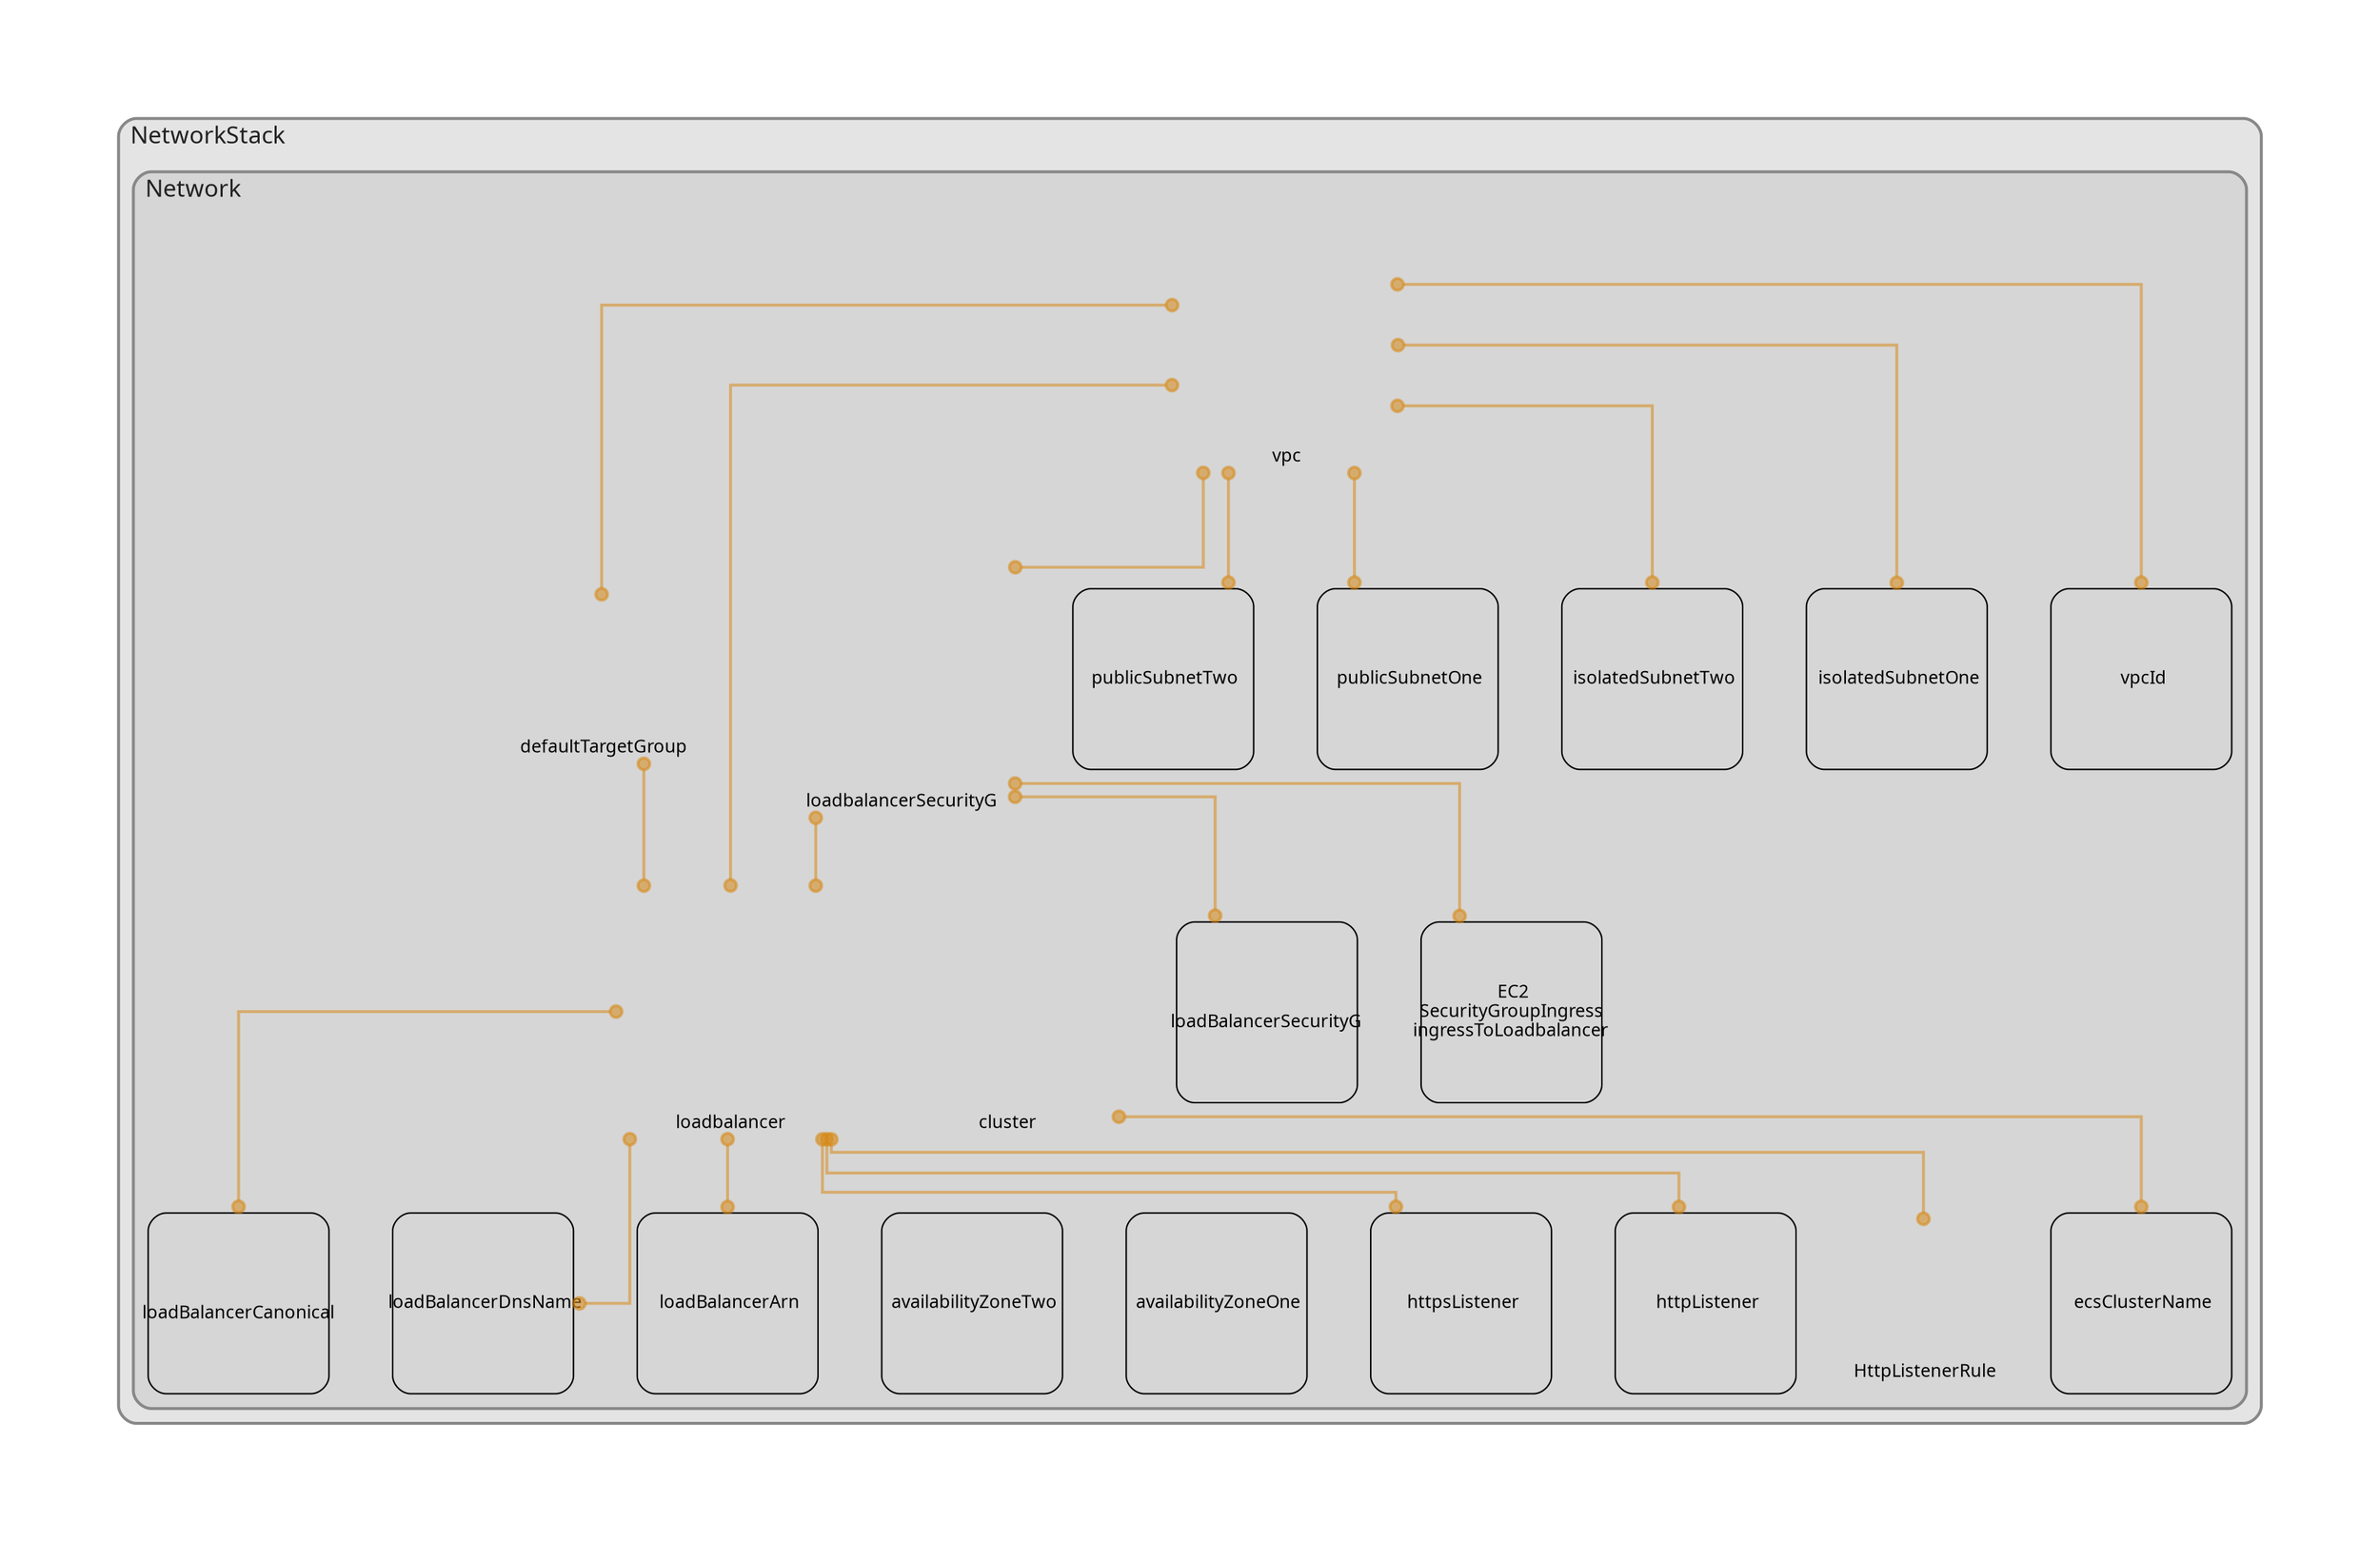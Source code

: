 digraph "Diagram" {
  splines = "ortho";
  pad = "1.0";
  nodesep = "0.60";
  ranksep = "0.75";
  fontname = "Sans-Serif";
  fontsize = "15";
  dpi = "200";
  rankdir = "BT";
  compound = "true";
  fontcolor = "#222222";
  edge [
    color = "#D5871488",
    penwidth = 2,
    arrowhead = "dot",
    arrowtail = "dot",
  ];
  node [
    shape = "box",
    style = "rounded",
    fixedsize = true,
    width = 1.7,
    height = 1.7,
    labelloc = "c",
    imagescale = true,
    fontname = "Sans-Serif",
    fontsize = 8,
    margin = 8,
  ];
  subgraph "NetworkStack" {
    subgraph "cluster-SubGraph.NetworkStack" {
      graph [
        label = "NetworkStack",
        labelloc = "b",
        labeljust = "l",
        margin = "10",
        fontsize = "16",
        penwidth = "2",
        pencolor = "#888888",
        style = "filled,rounded",
        fillcolor = "#e4e4e4",
      ];
      subgraph "cluster-SubGraph.Network" {
        graph [
          label = "Network",
          labelloc = "b",
          labeljust = "l",
          margin = "10",
          fontsize = "16",
          penwidth = "2",
          pencolor = "#888888",
          style = "filled,rounded",
          fillcolor = "#d6d6d6",
        ];
        "NetworkStack/Network/vpc" [
          label = " vpc",
          fontsize = 12,
          image = "/Users/susantin/.nvm/versions/node/v14.20.0/lib/node_modules/cdk-dia/icons/aws/Service/Arch_Networking-Content/64/Arch_Amazon-Virtual-Private-Cloud_64@5x.png",
          imagescale = "true",
          imagepos = "tc",
          penwidth = "0",
          shape = "node",
          fixedsize = "true",
          labelloc = "b",
          width = 2,
          height = 2.266,
        ];
        "NetworkStack/Network/cluster" [
          label = " cluster",
          fontsize = 12,
          image = "/Users/susantin/.nvm/versions/node/v14.20.0/lib/node_modules/cdk-dia/icons/aws/Service/Arch_Compute/64/Arch_Amazon-Elastic-Container-Service_64@5x.png",
          imagescale = "true",
          imagepos = "tc",
          penwidth = "0",
          shape = "node",
          fixedsize = "true",
          labelloc = "b",
          width = 2,
          height = 2.266,
        ];
        "NetworkStack/Network/loadbalancerSecurityGroup" [
          label = "\nloadbalancerSecurityG",
          fontsize = 12,
          image = "/Users/susantin/.nvm/versions/node/v14.20.0/lib/node_modules/cdk-dia/icons/aws/security_group.png",
          imagescale = "true",
          imagepos = "tc",
          penwidth = "0",
          shape = "node",
          fixedsize = "true",
          labelloc = "b",
          width = 2,
          height = 2.4819999999999998,
        ];
        "NetworkStack/Network/ingressToLoadbalancer" [
          label = " EC2\nSecurityGroupIngress\ningressToLoadbalancer",
          fontsize = 12,
        ];
        "NetworkStack/Network/loadbalancer" [
          label = " loadbalancer",
          fontsize = 12,
          image = "/Users/susantin/.nvm/versions/node/v14.20.0/lib/node_modules/cdk-dia/icons/aws/Service/Arch_Networking-Content/64/Arch_Elastic-Load-Balancing_64@5x.png",
          imagescale = "true",
          imagepos = "tc",
          penwidth = "0",
          shape = "node",
          fixedsize = "true",
          labelloc = "b",
          width = 2,
          height = 2.266,
        ];
        "NetworkStack/Network/defaultTargetGroup" [
          label = " defaultTargetGroup",
          fontsize = 12,
          image = "/Users/susantin/.nvm/versions/node/v14.20.0/lib/node_modules/cdk-dia/icons/aws/Resource/Res_Networking-and-Content-Delivery/Res_48_Dark/Res_Elastic-Load-Balancing_Application-Load-Balancer_48_Dark_gen.png",
          imagescale = "true",
          imagepos = "tc",
          penwidth = "0",
          shape = "node",
          fixedsize = "true",
          labelloc = "b",
          width = 1.2,
          height = 1.466,
        ];
        "NetworkStack/Network/HttpListenerRule" [
          label = " HttpListenerRule",
          fontsize = 12,
          image = "/Users/susantin/.nvm/versions/node/v14.20.0/lib/node_modules/cdk-dia/icons/aws/Resource/Res_Networking-and-Content-Delivery/Res_48_Dark/Res_Elastic-Load-Balancing_Application-Load-Balancer_48_Dark_gen.png",
          imagescale = "true",
          imagepos = "tc",
          penwidth = "0",
          shape = "node",
          fixedsize = "true",
          labelloc = "b",
          width = 1.2,
          height = 1.466,
        ];
        "NetworkStack/Network/vpcId" [
          label = " vpcId",
          fontsize = 12,
        ];
        "NetworkStack/Network/httpListener" [
          label = " httpListener",
          fontsize = 12,
        ];
        "NetworkStack/Network/httpsListener" [
          label = " httpsListener",
          fontsize = 12,
        ];
        "NetworkStack/Network/loadBalancerSecurityGroupId" [
          label = "\nloadBalancerSecurityG",
          fontsize = 12,
        ];
        "NetworkStack/Network/ecsClusterName" [
          label = " ecsClusterName",
          fontsize = 12,
        ];
        "NetworkStack/Network/availabilityZoneOne" [
          label = " availabilityZoneOne",
          fontsize = 12,
        ];
        "NetworkStack/Network/availabilityZoneTwo" [
          label = " availabilityZoneTwo",
          fontsize = 12,
        ];
        "NetworkStack/Network/isolatedSubnetOne" [
          label = " isolatedSubnetOne",
          fontsize = 12,
        ];
        "NetworkStack/Network/isolatedSubnetTwo" [
          label = " isolatedSubnetTwo",
          fontsize = 12,
        ];
        "NetworkStack/Network/publicSubnetOne" [
          label = " publicSubnetOne",
          fontsize = 12,
        ];
        "NetworkStack/Network/publicSubnetTwo" [
          label = " publicSubnetTwo",
          fontsize = 12,
        ];
        "NetworkStack/Network/loadBalancerArn" [
          label = " loadBalancerArn",
          fontsize = 12,
        ];
        "NetworkStack/Network/loadBalancerDnsName" [
          label = " loadBalancerDnsName",
          fontsize = 12,
        ];
        "NetworkStack/Network/loadBalancerCanonicalHostedZoneId" [
          label = "\nloadBalancerCanonical",
          fontsize = 12,
        ];
      }
    }
  }
  "NetworkStack/Network/loadbalancerSecurityGroup" -> "NetworkStack/Network/vpc" [
    dir = "both",
  ];
  "NetworkStack/Network/ingressToLoadbalancer" -> "NetworkStack/Network/loadbalancerSecurityGroup" [
    dir = "both",
  ];
  "NetworkStack/Network/loadbalancer" -> "NetworkStack/Network/vpc" [
    dir = "both",
  ];
  "NetworkStack/Network/loadbalancer" -> "NetworkStack/Network/loadbalancerSecurityGroup" [
    dir = "both",
  ];
  "NetworkStack/Network/loadbalancer" -> "NetworkStack/Network/defaultTargetGroup" [
    dir = "both",
  ];
  "NetworkStack/Network/defaultTargetGroup" -> "NetworkStack/Network/vpc" [
    dir = "both",
  ];
  "NetworkStack/Network/HttpListenerRule" -> "NetworkStack/Network/loadbalancer" [
    dir = "both",
  ];
  "NetworkStack/Network/vpcId" -> "NetworkStack/Network/vpc" [
    dir = "both",
  ];
  "NetworkStack/Network/httpListener" -> "NetworkStack/Network/loadbalancer" [
    dir = "both",
  ];
  "NetworkStack/Network/httpsListener" -> "NetworkStack/Network/loadbalancer" [
    dir = "both",
  ];
  "NetworkStack/Network/loadBalancerSecurityGroupId" -> "NetworkStack/Network/loadbalancerSecurityGroup" [
    dir = "both",
  ];
  "NetworkStack/Network/ecsClusterName" -> "NetworkStack/Network/cluster" [
    dir = "both",
  ];
  "NetworkStack/Network/isolatedSubnetOne" -> "NetworkStack/Network/vpc" [
    dir = "both",
  ];
  "NetworkStack/Network/isolatedSubnetTwo" -> "NetworkStack/Network/vpc" [
    dir = "both",
  ];
  "NetworkStack/Network/publicSubnetOne" -> "NetworkStack/Network/vpc" [
    dir = "both",
  ];
  "NetworkStack/Network/publicSubnetTwo" -> "NetworkStack/Network/vpc" [
    dir = "both",
  ];
  "NetworkStack/Network/loadBalancerArn" -> "NetworkStack/Network/loadbalancer" [
    dir = "both",
  ];
  "NetworkStack/Network/loadBalancerDnsName" -> "NetworkStack/Network/loadbalancer" [
    dir = "both",
  ];
  "NetworkStack/Network/loadBalancerCanonicalHostedZoneId" -> "NetworkStack/Network/loadbalancer" [
    dir = "both",
  ];
}